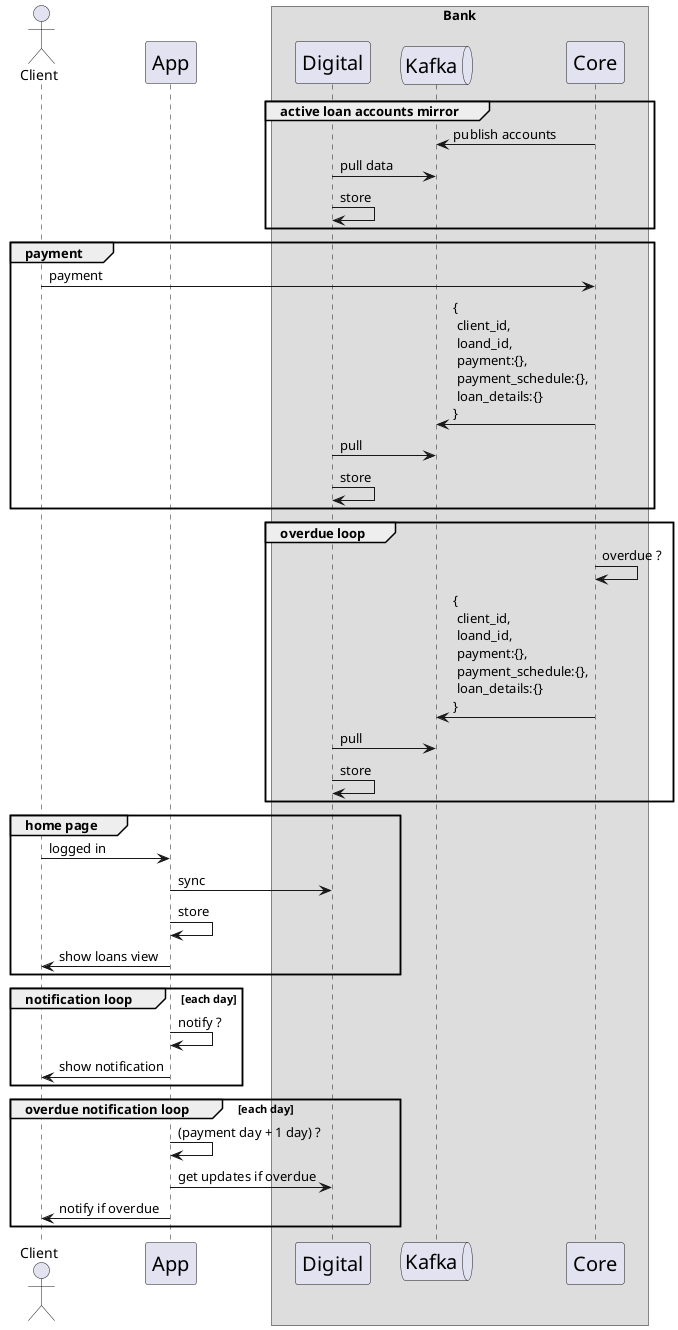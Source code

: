 @startuml
skinparam ParticipantPadding 20
skinparam ParticipantFontSize 20
skinparam QueueFontSize 20
skinparam BoxPadding 30

actor       Client as client
participant "App" as app
box "Bank"
participant "Digital" as digital
queue "Kafka" as kafka
participant "Core" as core
end box

group active loan accounts mirror
core -> kafka: publish accounts
digital -> kafka: pull data
digital -> digital: store
end

group payment
client -> core: payment
core -> kafka: {\n client_id,\n loand_id,\n payment:{}, \n payment_schedule:{},\n loan_details:{}\n}
digital -> kafka: pull
digital -> digital: store
end

group overdue loop
core -> core: overdue ?
core -> kafka: {\n client_id,\n loand_id,\n payment:{}, \n payment_schedule:{},\n loan_details:{}\n}
digital -> kafka: pull
digital -> digital: store
end

group home page
client -> app: logged in
app -> digital: sync
app -> app: store
client <- app: show loans view
end

group notification loop [each day]
app -> app: notify ?
client <- app: show notification
end

group overdue notification loop [each day]
app -> app: (payment day + 1 day) ?
app -> digital: get updates if overdue
app -> client: notify if overdue
end

@enduml
